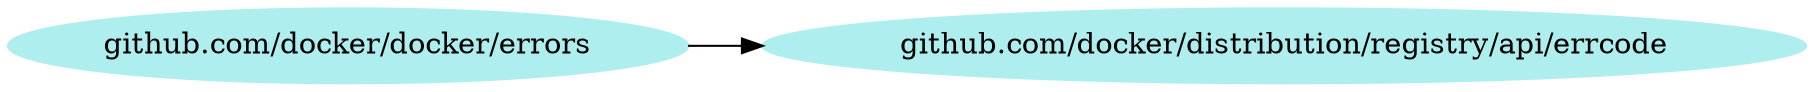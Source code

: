 digraph godep {
rankdir="LR"
0 [label="github.com/docker/docker/errors" style="filled" color="paleturquoise"];
0 -> 1;
1 [label="github.com/docker/distribution/registry/api/errcode" style="filled" color="paleturquoise"];
}
